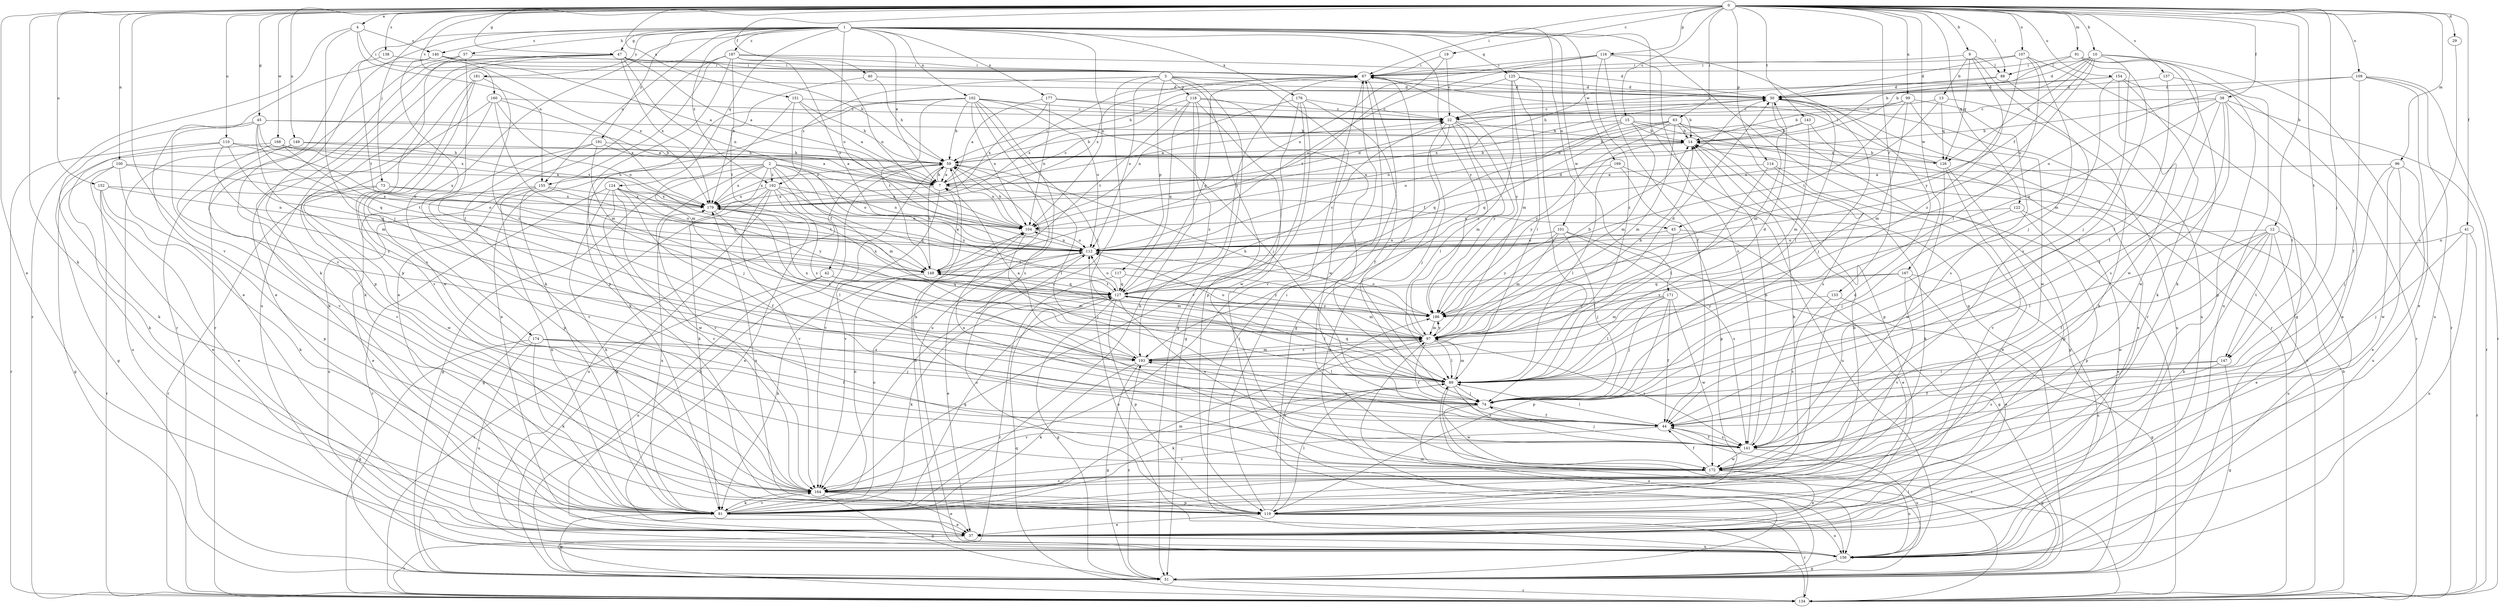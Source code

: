 strict digraph  {
0;
1;
2;
3;
4;
7;
9;
10;
12;
13;
14;
15;
19;
22;
29;
30;
37;
38;
40;
41;
42;
43;
44;
45;
47;
51;
57;
59;
63;
67;
73;
74;
81;
88;
89;
91;
96;
97;
99;
100;
101;
102;
104;
107;
109;
110;
112;
114;
116;
117;
118;
119;
122;
124;
125;
126;
127;
133;
134;
137;
138;
140;
141;
143;
147;
148;
149;
151;
152;
154;
155;
156;
160;
164;
167;
168;
169;
171;
172;
174;
176;
177;
179;
181;
186;
187;
191;
192;
193;
0 -> 4  [label=a];
0 -> 9  [label=b];
0 -> 10  [label=b];
0 -> 12  [label=b];
0 -> 15  [label=c];
0 -> 19  [label=c];
0 -> 29  [label=d];
0 -> 37  [label=e];
0 -> 38  [label=f];
0 -> 40  [label=f];
0 -> 41  [label=f];
0 -> 45  [label=g];
0 -> 47  [label=g];
0 -> 63  [label=i];
0 -> 67  [label=i];
0 -> 73  [label=j];
0 -> 74  [label=j];
0 -> 81  [label=k];
0 -> 88  [label=l];
0 -> 91  [label=m];
0 -> 96  [label=m];
0 -> 99  [label=n];
0 -> 100  [label=n];
0 -> 107  [label=o];
0 -> 109  [label=o];
0 -> 110  [label=o];
0 -> 114  [label=p];
0 -> 116  [label=p];
0 -> 122  [label=q];
0 -> 133  [label=r];
0 -> 137  [label=s];
0 -> 138  [label=s];
0 -> 143  [label=t];
0 -> 147  [label=t];
0 -> 149  [label=u];
0 -> 151  [label=u];
0 -> 152  [label=u];
0 -> 154  [label=u];
0 -> 160  [label=v];
0 -> 164  [label=v];
0 -> 167  [label=w];
0 -> 168  [label=w];
1 -> 7  [label=a];
1 -> 47  [label=g];
1 -> 51  [label=g];
1 -> 57  [label=h];
1 -> 81  [label=k];
1 -> 101  [label=n];
1 -> 102  [label=n];
1 -> 104  [label=n];
1 -> 112  [label=o];
1 -> 124  [label=q];
1 -> 125  [label=q];
1 -> 134  [label=r];
1 -> 140  [label=s];
1 -> 155  [label=u];
1 -> 164  [label=v];
1 -> 169  [label=w];
1 -> 171  [label=w];
1 -> 174  [label=x];
1 -> 176  [label=x];
1 -> 177  [label=x];
1 -> 181  [label=y];
1 -> 186  [label=y];
1 -> 187  [label=z];
1 -> 191  [label=z];
1 -> 192  [label=z];
2 -> 42  [label=f];
2 -> 51  [label=g];
2 -> 81  [label=k];
2 -> 97  [label=m];
2 -> 104  [label=n];
2 -> 112  [label=o];
2 -> 155  [label=u];
2 -> 164  [label=v];
2 -> 179  [label=x];
2 -> 186  [label=y];
2 -> 192  [label=z];
3 -> 30  [label=d];
3 -> 51  [label=g];
3 -> 112  [label=o];
3 -> 117  [label=p];
3 -> 118  [label=p];
3 -> 119  [label=p];
3 -> 164  [label=v];
3 -> 172  [label=w];
3 -> 192  [label=z];
4 -> 67  [label=i];
4 -> 74  [label=j];
4 -> 134  [label=r];
4 -> 140  [label=s];
4 -> 155  [label=u];
7 -> 22  [label=c];
7 -> 43  [label=f];
7 -> 59  [label=h];
7 -> 67  [label=i];
7 -> 164  [label=v];
7 -> 179  [label=x];
9 -> 13  [label=b];
9 -> 67  [label=i];
9 -> 88  [label=l];
9 -> 126  [label=q];
9 -> 141  [label=s];
9 -> 193  [label=z];
10 -> 14  [label=b];
10 -> 30  [label=d];
10 -> 43  [label=f];
10 -> 44  [label=f];
10 -> 74  [label=j];
10 -> 88  [label=l];
10 -> 112  [label=o];
10 -> 126  [label=q];
10 -> 134  [label=r];
12 -> 37  [label=e];
12 -> 44  [label=f];
12 -> 81  [label=k];
12 -> 89  [label=l];
12 -> 112  [label=o];
12 -> 147  [label=t];
12 -> 156  [label=u];
12 -> 172  [label=w];
13 -> 22  [label=c];
13 -> 81  [label=k];
13 -> 112  [label=o];
13 -> 126  [label=q];
14 -> 59  [label=h];
14 -> 126  [label=q];
14 -> 186  [label=y];
15 -> 7  [label=a];
15 -> 14  [label=b];
15 -> 59  [label=h];
15 -> 97  [label=m];
15 -> 127  [label=q];
15 -> 134  [label=r];
15 -> 147  [label=t];
19 -> 22  [label=c];
19 -> 67  [label=i];
19 -> 148  [label=t];
22 -> 14  [label=b];
22 -> 51  [label=g];
22 -> 74  [label=j];
22 -> 89  [label=l];
22 -> 97  [label=m];
22 -> 186  [label=y];
29 -> 141  [label=s];
30 -> 22  [label=c];
30 -> 74  [label=j];
30 -> 89  [label=l];
30 -> 97  [label=m];
30 -> 156  [label=u];
30 -> 179  [label=x];
37 -> 134  [label=r];
37 -> 156  [label=u];
38 -> 22  [label=c];
38 -> 37  [label=e];
38 -> 44  [label=f];
38 -> 59  [label=h];
38 -> 127  [label=q];
38 -> 134  [label=r];
38 -> 141  [label=s];
38 -> 172  [label=w];
40 -> 30  [label=d];
40 -> 59  [label=h];
40 -> 148  [label=t];
41 -> 74  [label=j];
41 -> 112  [label=o];
41 -> 134  [label=r];
41 -> 156  [label=u];
42 -> 97  [label=m];
42 -> 127  [label=q];
42 -> 134  [label=r];
42 -> 156  [label=u];
43 -> 37  [label=e];
43 -> 89  [label=l];
43 -> 112  [label=o];
44 -> 51  [label=g];
44 -> 89  [label=l];
44 -> 104  [label=n];
44 -> 141  [label=s];
44 -> 164  [label=v];
44 -> 193  [label=z];
45 -> 7  [label=a];
45 -> 14  [label=b];
45 -> 81  [label=k];
45 -> 97  [label=m];
45 -> 127  [label=q];
45 -> 164  [label=v];
45 -> 179  [label=x];
47 -> 7  [label=a];
47 -> 37  [label=e];
47 -> 59  [label=h];
47 -> 67  [label=i];
47 -> 104  [label=n];
47 -> 119  [label=p];
47 -> 134  [label=r];
47 -> 156  [label=u];
47 -> 179  [label=x];
51 -> 59  [label=h];
51 -> 97  [label=m];
51 -> 134  [label=r];
51 -> 193  [label=z];
57 -> 67  [label=i];
57 -> 89  [label=l];
57 -> 134  [label=r];
57 -> 164  [label=v];
59 -> 7  [label=a];
59 -> 14  [label=b];
59 -> 51  [label=g];
59 -> 89  [label=l];
59 -> 104  [label=n];
59 -> 164  [label=v];
59 -> 179  [label=x];
63 -> 14  [label=b];
63 -> 51  [label=g];
63 -> 97  [label=m];
63 -> 104  [label=n];
63 -> 112  [label=o];
63 -> 119  [label=p];
63 -> 127  [label=q];
63 -> 141  [label=s];
63 -> 186  [label=y];
67 -> 30  [label=d];
67 -> 51  [label=g];
67 -> 127  [label=q];
67 -> 164  [label=v];
67 -> 179  [label=x];
67 -> 186  [label=y];
73 -> 112  [label=o];
73 -> 134  [label=r];
73 -> 172  [label=w];
73 -> 179  [label=x];
74 -> 44  [label=f];
74 -> 67  [label=i];
74 -> 156  [label=u];
74 -> 172  [label=w];
81 -> 37  [label=e];
81 -> 51  [label=g];
81 -> 97  [label=m];
81 -> 104  [label=n];
81 -> 112  [label=o];
81 -> 127  [label=q];
81 -> 164  [label=v];
81 -> 179  [label=x];
88 -> 30  [label=d];
88 -> 59  [label=h];
88 -> 156  [label=u];
89 -> 74  [label=j];
89 -> 81  [label=k];
89 -> 97  [label=m];
89 -> 127  [label=q];
89 -> 134  [label=r];
89 -> 141  [label=s];
89 -> 164  [label=v];
91 -> 14  [label=b];
91 -> 44  [label=f];
91 -> 67  [label=i];
91 -> 81  [label=k];
91 -> 156  [label=u];
96 -> 7  [label=a];
96 -> 37  [label=e];
96 -> 74  [label=j];
96 -> 156  [label=u];
96 -> 172  [label=w];
97 -> 14  [label=b];
97 -> 30  [label=d];
97 -> 44  [label=f];
97 -> 59  [label=h];
97 -> 89  [label=l];
97 -> 112  [label=o];
97 -> 141  [label=s];
97 -> 179  [label=x];
97 -> 186  [label=y];
97 -> 193  [label=z];
99 -> 14  [label=b];
99 -> 22  [label=c];
99 -> 97  [label=m];
99 -> 141  [label=s];
99 -> 148  [label=t];
99 -> 172  [label=w];
100 -> 7  [label=a];
100 -> 37  [label=e];
100 -> 51  [label=g];
100 -> 112  [label=o];
100 -> 119  [label=p];
101 -> 51  [label=g];
101 -> 74  [label=j];
101 -> 97  [label=m];
101 -> 112  [label=o];
101 -> 141  [label=s];
101 -> 186  [label=y];
102 -> 22  [label=c];
102 -> 37  [label=e];
102 -> 59  [label=h];
102 -> 74  [label=j];
102 -> 81  [label=k];
102 -> 89  [label=l];
102 -> 104  [label=n];
102 -> 112  [label=o];
102 -> 141  [label=s];
102 -> 148  [label=t];
102 -> 156  [label=u];
104 -> 59  [label=h];
104 -> 74  [label=j];
104 -> 112  [label=o];
107 -> 30  [label=d];
107 -> 51  [label=g];
107 -> 67  [label=i];
107 -> 74  [label=j];
107 -> 89  [label=l];
107 -> 186  [label=y];
109 -> 30  [label=d];
109 -> 37  [label=e];
109 -> 44  [label=f];
109 -> 112  [label=o];
109 -> 134  [label=r];
109 -> 156  [label=u];
110 -> 59  [label=h];
110 -> 81  [label=k];
110 -> 112  [label=o];
110 -> 127  [label=q];
110 -> 134  [label=r];
110 -> 193  [label=z];
112 -> 30  [label=d];
112 -> 37  [label=e];
112 -> 104  [label=n];
112 -> 148  [label=t];
114 -> 7  [label=a];
114 -> 37  [label=e];
114 -> 81  [label=k];
114 -> 89  [label=l];
116 -> 44  [label=f];
116 -> 67  [label=i];
116 -> 104  [label=n];
116 -> 112  [label=o];
116 -> 134  [label=r];
116 -> 141  [label=s];
116 -> 193  [label=z];
117 -> 127  [label=q];
117 -> 134  [label=r];
117 -> 186  [label=y];
118 -> 22  [label=c];
118 -> 81  [label=k];
118 -> 89  [label=l];
118 -> 127  [label=q];
118 -> 148  [label=t];
118 -> 172  [label=w];
118 -> 179  [label=x];
118 -> 193  [label=z];
119 -> 14  [label=b];
119 -> 37  [label=e];
119 -> 67  [label=i];
119 -> 89  [label=l];
119 -> 112  [label=o];
119 -> 134  [label=r];
119 -> 156  [label=u];
119 -> 179  [label=x];
119 -> 186  [label=y];
122 -> 37  [label=e];
122 -> 74  [label=j];
122 -> 104  [label=n];
122 -> 119  [label=p];
124 -> 44  [label=f];
124 -> 81  [label=k];
124 -> 134  [label=r];
124 -> 148  [label=t];
124 -> 164  [label=v];
124 -> 172  [label=w];
124 -> 179  [label=x];
124 -> 186  [label=y];
125 -> 30  [label=d];
125 -> 59  [label=h];
125 -> 74  [label=j];
125 -> 89  [label=l];
125 -> 97  [label=m];
125 -> 193  [label=z];
126 -> 14  [label=b];
126 -> 67  [label=i];
126 -> 119  [label=p];
126 -> 164  [label=v];
126 -> 172  [label=w];
127 -> 22  [label=c];
127 -> 51  [label=g];
127 -> 67  [label=i];
127 -> 81  [label=k];
127 -> 89  [label=l];
127 -> 97  [label=m];
127 -> 112  [label=o];
127 -> 119  [label=p];
127 -> 141  [label=s];
127 -> 148  [label=t];
127 -> 179  [label=x];
127 -> 186  [label=y];
133 -> 51  [label=g];
133 -> 141  [label=s];
133 -> 186  [label=y];
134 -> 14  [label=b];
134 -> 67  [label=i];
134 -> 89  [label=l];
134 -> 127  [label=q];
137 -> 30  [label=d];
137 -> 89  [label=l];
137 -> 119  [label=p];
138 -> 67  [label=i];
138 -> 148  [label=t];
140 -> 7  [label=a];
140 -> 37  [label=e];
140 -> 67  [label=i];
140 -> 74  [label=j];
140 -> 179  [label=x];
141 -> 14  [label=b];
141 -> 44  [label=f];
141 -> 74  [label=j];
141 -> 156  [label=u];
141 -> 172  [label=w];
143 -> 14  [label=b];
143 -> 37  [label=e];
143 -> 59  [label=h];
143 -> 97  [label=m];
147 -> 44  [label=f];
147 -> 51  [label=g];
147 -> 89  [label=l];
147 -> 141  [label=s];
148 -> 7  [label=a];
148 -> 59  [label=h];
148 -> 81  [label=k];
148 -> 97  [label=m];
148 -> 127  [label=q];
149 -> 59  [label=h];
149 -> 156  [label=u];
149 -> 164  [label=v];
149 -> 179  [label=x];
151 -> 7  [label=a];
151 -> 22  [label=c];
151 -> 59  [label=h];
151 -> 97  [label=m];
151 -> 112  [label=o];
152 -> 37  [label=e];
152 -> 81  [label=k];
152 -> 104  [label=n];
152 -> 134  [label=r];
152 -> 179  [label=x];
154 -> 22  [label=c];
154 -> 30  [label=d];
154 -> 81  [label=k];
154 -> 97  [label=m];
154 -> 134  [label=r];
154 -> 172  [label=w];
155 -> 37  [label=e];
155 -> 81  [label=k];
155 -> 148  [label=t];
155 -> 156  [label=u];
155 -> 179  [label=x];
156 -> 51  [label=g];
156 -> 59  [label=h];
156 -> 112  [label=o];
160 -> 22  [label=c];
160 -> 81  [label=k];
160 -> 97  [label=m];
160 -> 112  [label=o];
160 -> 172  [label=w];
160 -> 179  [label=x];
164 -> 14  [label=b];
164 -> 30  [label=d];
164 -> 37  [label=e];
164 -> 51  [label=g];
164 -> 81  [label=k];
164 -> 119  [label=p];
167 -> 37  [label=e];
167 -> 127  [label=q];
167 -> 156  [label=u];
167 -> 164  [label=v];
167 -> 186  [label=y];
168 -> 7  [label=a];
168 -> 51  [label=g];
168 -> 59  [label=h];
168 -> 74  [label=j];
168 -> 148  [label=t];
169 -> 7  [label=a];
169 -> 89  [label=l];
169 -> 119  [label=p];
169 -> 156  [label=u];
171 -> 44  [label=f];
171 -> 74  [label=j];
171 -> 89  [label=l];
171 -> 97  [label=m];
171 -> 119  [label=p];
171 -> 172  [label=w];
171 -> 186  [label=y];
172 -> 37  [label=e];
172 -> 44  [label=f];
172 -> 59  [label=h];
172 -> 156  [label=u];
172 -> 164  [label=v];
174 -> 44  [label=f];
174 -> 51  [label=g];
174 -> 74  [label=j];
174 -> 81  [label=k];
174 -> 156  [label=u];
174 -> 193  [label=z];
176 -> 22  [label=c];
176 -> 44  [label=f];
176 -> 51  [label=g];
176 -> 104  [label=n];
176 -> 156  [label=u];
176 -> 164  [label=v];
177 -> 7  [label=a];
177 -> 14  [label=b];
177 -> 22  [label=c];
177 -> 104  [label=n];
177 -> 179  [label=x];
179 -> 30  [label=d];
179 -> 89  [label=l];
179 -> 104  [label=n];
181 -> 30  [label=d];
181 -> 81  [label=k];
181 -> 141  [label=s];
181 -> 164  [label=v];
181 -> 193  [label=z];
186 -> 14  [label=b];
186 -> 97  [label=m];
186 -> 112  [label=o];
187 -> 30  [label=d];
187 -> 37  [label=e];
187 -> 67  [label=i];
187 -> 81  [label=k];
187 -> 104  [label=n];
187 -> 112  [label=o];
187 -> 119  [label=p];
187 -> 179  [label=x];
191 -> 7  [label=a];
191 -> 59  [label=h];
191 -> 74  [label=j];
191 -> 119  [label=p];
191 -> 164  [label=v];
192 -> 37  [label=e];
192 -> 51  [label=g];
192 -> 104  [label=n];
192 -> 127  [label=q];
192 -> 156  [label=u];
192 -> 164  [label=v];
192 -> 179  [label=x];
192 -> 193  [label=z];
193 -> 7  [label=a];
193 -> 30  [label=d];
193 -> 51  [label=g];
193 -> 81  [label=k];
193 -> 89  [label=l];
193 -> 97  [label=m];
193 -> 179  [label=x];
}
